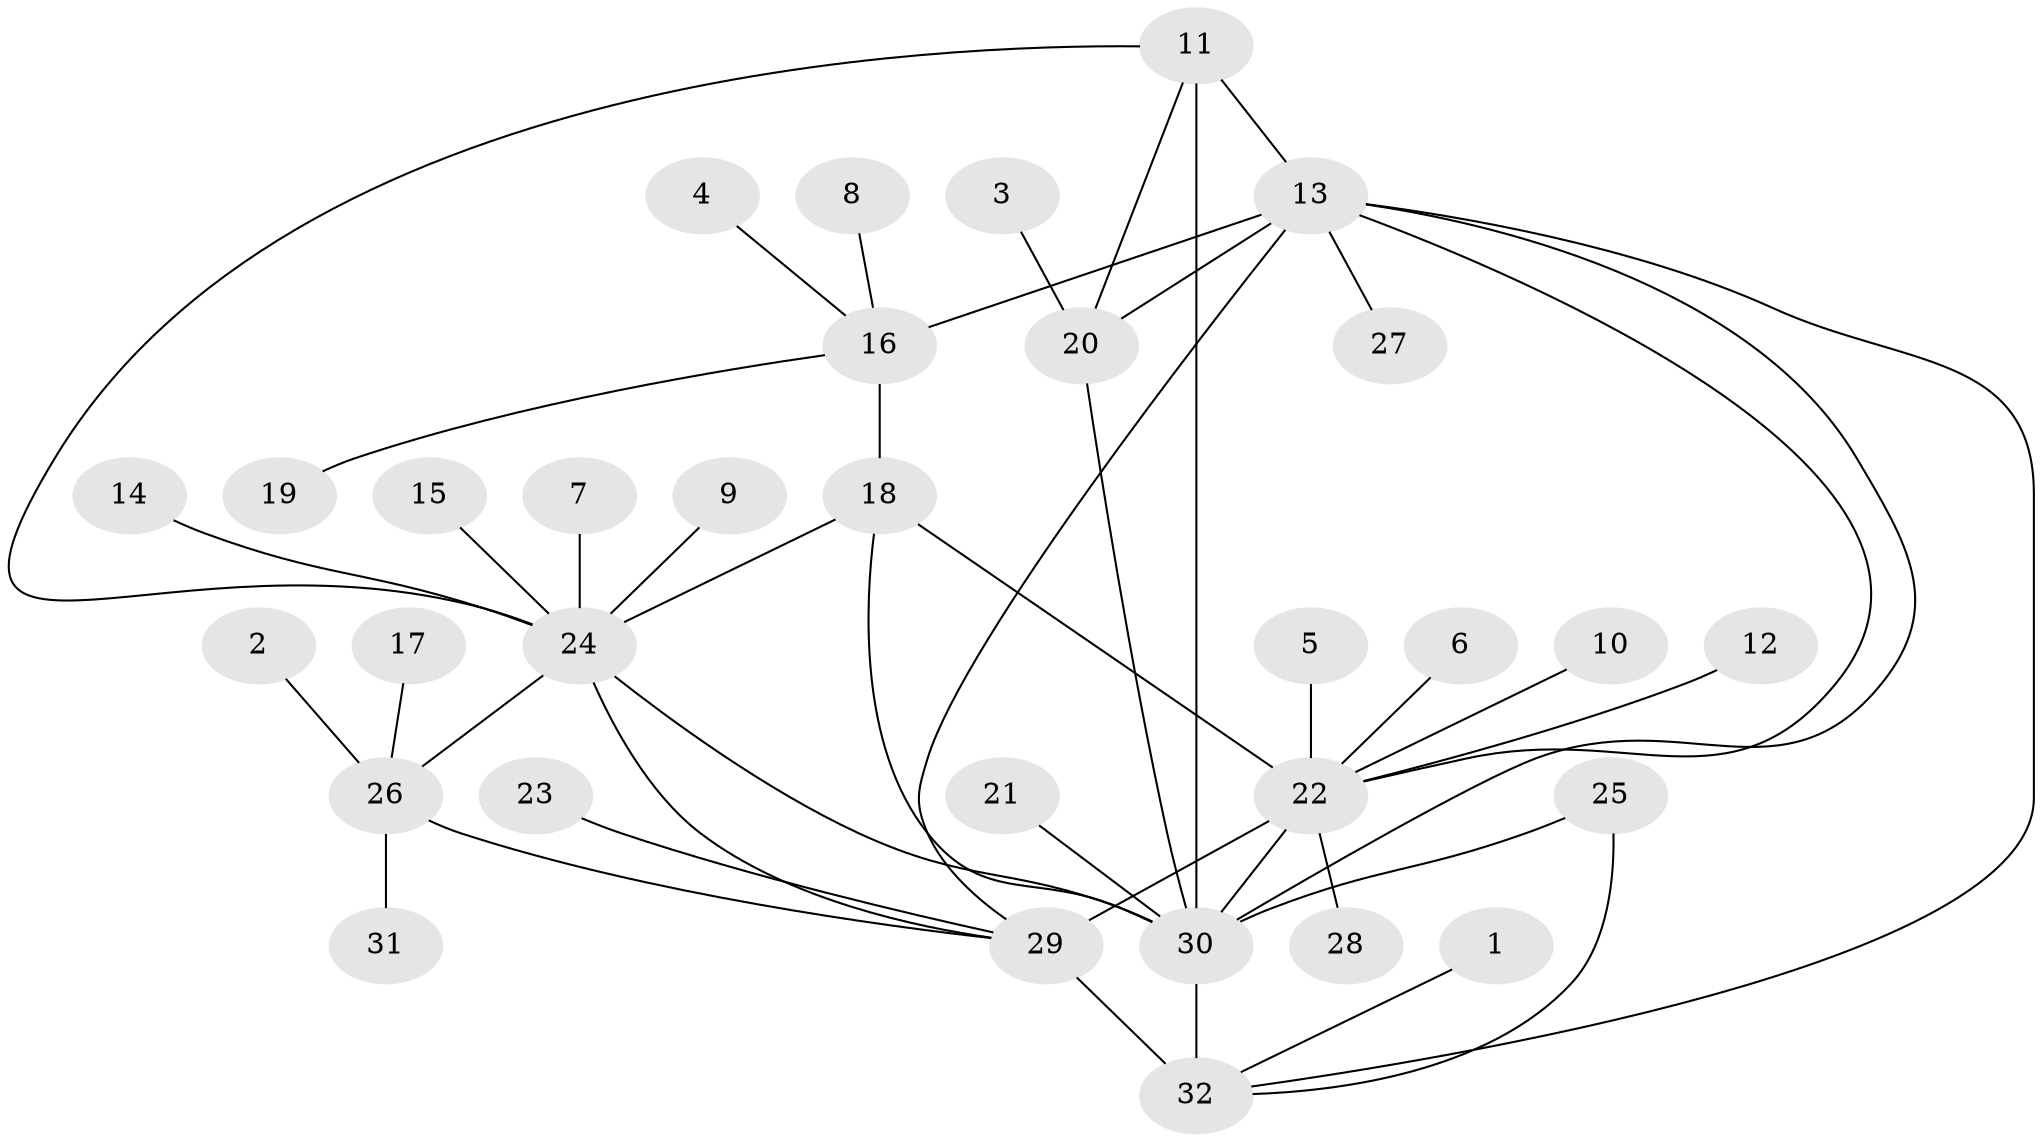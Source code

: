 // original degree distribution, {8: 0.04854368932038835, 11: 0.02912621359223301, 9: 0.04854368932038835, 5: 0.019417475728155338, 6: 0.019417475728155338, 10: 0.019417475728155338, 7: 0.02912621359223301, 12: 0.009708737864077669, 4: 0.019417475728155338, 1: 0.6310679611650486, 2: 0.1262135922330097}
// Generated by graph-tools (version 1.1) at 2025/37/03/04/25 23:37:31]
// undirected, 32 vertices, 45 edges
graph export_dot {
  node [color=gray90,style=filled];
  1;
  2;
  3;
  4;
  5;
  6;
  7;
  8;
  9;
  10;
  11;
  12;
  13;
  14;
  15;
  16;
  17;
  18;
  19;
  20;
  21;
  22;
  23;
  24;
  25;
  26;
  27;
  28;
  29;
  30;
  31;
  32;
  1 -- 32 [weight=1.0];
  2 -- 26 [weight=1.0];
  3 -- 20 [weight=1.0];
  4 -- 16 [weight=1.0];
  5 -- 22 [weight=1.0];
  6 -- 22 [weight=1.0];
  7 -- 24 [weight=1.0];
  8 -- 16 [weight=1.0];
  9 -- 24 [weight=1.0];
  10 -- 22 [weight=1.0];
  11 -- 13 [weight=2.0];
  11 -- 20 [weight=2.0];
  11 -- 24 [weight=1.0];
  11 -- 30 [weight=4.0];
  12 -- 22 [weight=1.0];
  13 -- 16 [weight=1.0];
  13 -- 20 [weight=1.0];
  13 -- 22 [weight=1.0];
  13 -- 27 [weight=1.0];
  13 -- 29 [weight=1.0];
  13 -- 30 [weight=1.0];
  13 -- 32 [weight=1.0];
  14 -- 24 [weight=1.0];
  15 -- 24 [weight=1.0];
  16 -- 18 [weight=4.0];
  16 -- 19 [weight=1.0];
  17 -- 26 [weight=1.0];
  18 -- 22 [weight=1.0];
  18 -- 24 [weight=1.0];
  18 -- 30 [weight=2.0];
  20 -- 30 [weight=1.0];
  21 -- 30 [weight=1.0];
  22 -- 28 [weight=1.0];
  22 -- 29 [weight=7.0];
  22 -- 30 [weight=1.0];
  23 -- 29 [weight=1.0];
  24 -- 26 [weight=3.0];
  24 -- 29 [weight=3.0];
  24 -- 30 [weight=1.0];
  25 -- 30 [weight=2.0];
  25 -- 32 [weight=2.0];
  26 -- 29 [weight=1.0];
  26 -- 31 [weight=1.0];
  29 -- 32 [weight=2.0];
  30 -- 32 [weight=4.0];
}
